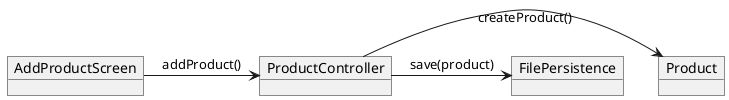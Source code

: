 @startuml
object "AddProductScreen" as addProductScreen
object "ProductController" as productController
object "Product" as product
object "FilePersistence" as filePersistence

addProductScreen -> productController : addProduct()
productController -> product : createProduct()
productController -> filePersistence : save(product)
@enduml

